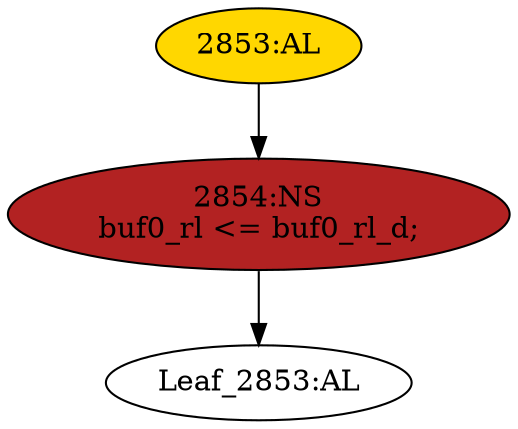 strict digraph "" {
	node [label="\N"];
	"2853:AL"	 [ast="<pyverilog.vparser.ast.Always object at 0x7f13b5542cd0>",
		clk_sens=True,
		fillcolor=gold,
		label="2853:AL",
		sens="['clk']",
		statements="[]",
		style=filled,
		typ=Always,
		use_var="['buf0_rl_d']"];
	"2854:NS"	 [ast="<pyverilog.vparser.ast.NonblockingSubstitution object at 0x7f13b5542dd0>",
		fillcolor=firebrick,
		label="2854:NS
buf0_rl <= buf0_rl_d;",
		statements="[<pyverilog.vparser.ast.NonblockingSubstitution object at 0x7f13b5542dd0>]",
		style=filled,
		typ=NonblockingSubstitution];
	"2853:AL" -> "2854:NS"	 [cond="[]",
		lineno=None];
	"Leaf_2853:AL"	 [def_var="['buf0_rl']",
		label="Leaf_2853:AL"];
	"2854:NS" -> "Leaf_2853:AL"	 [cond="[]",
		lineno=None];
}
